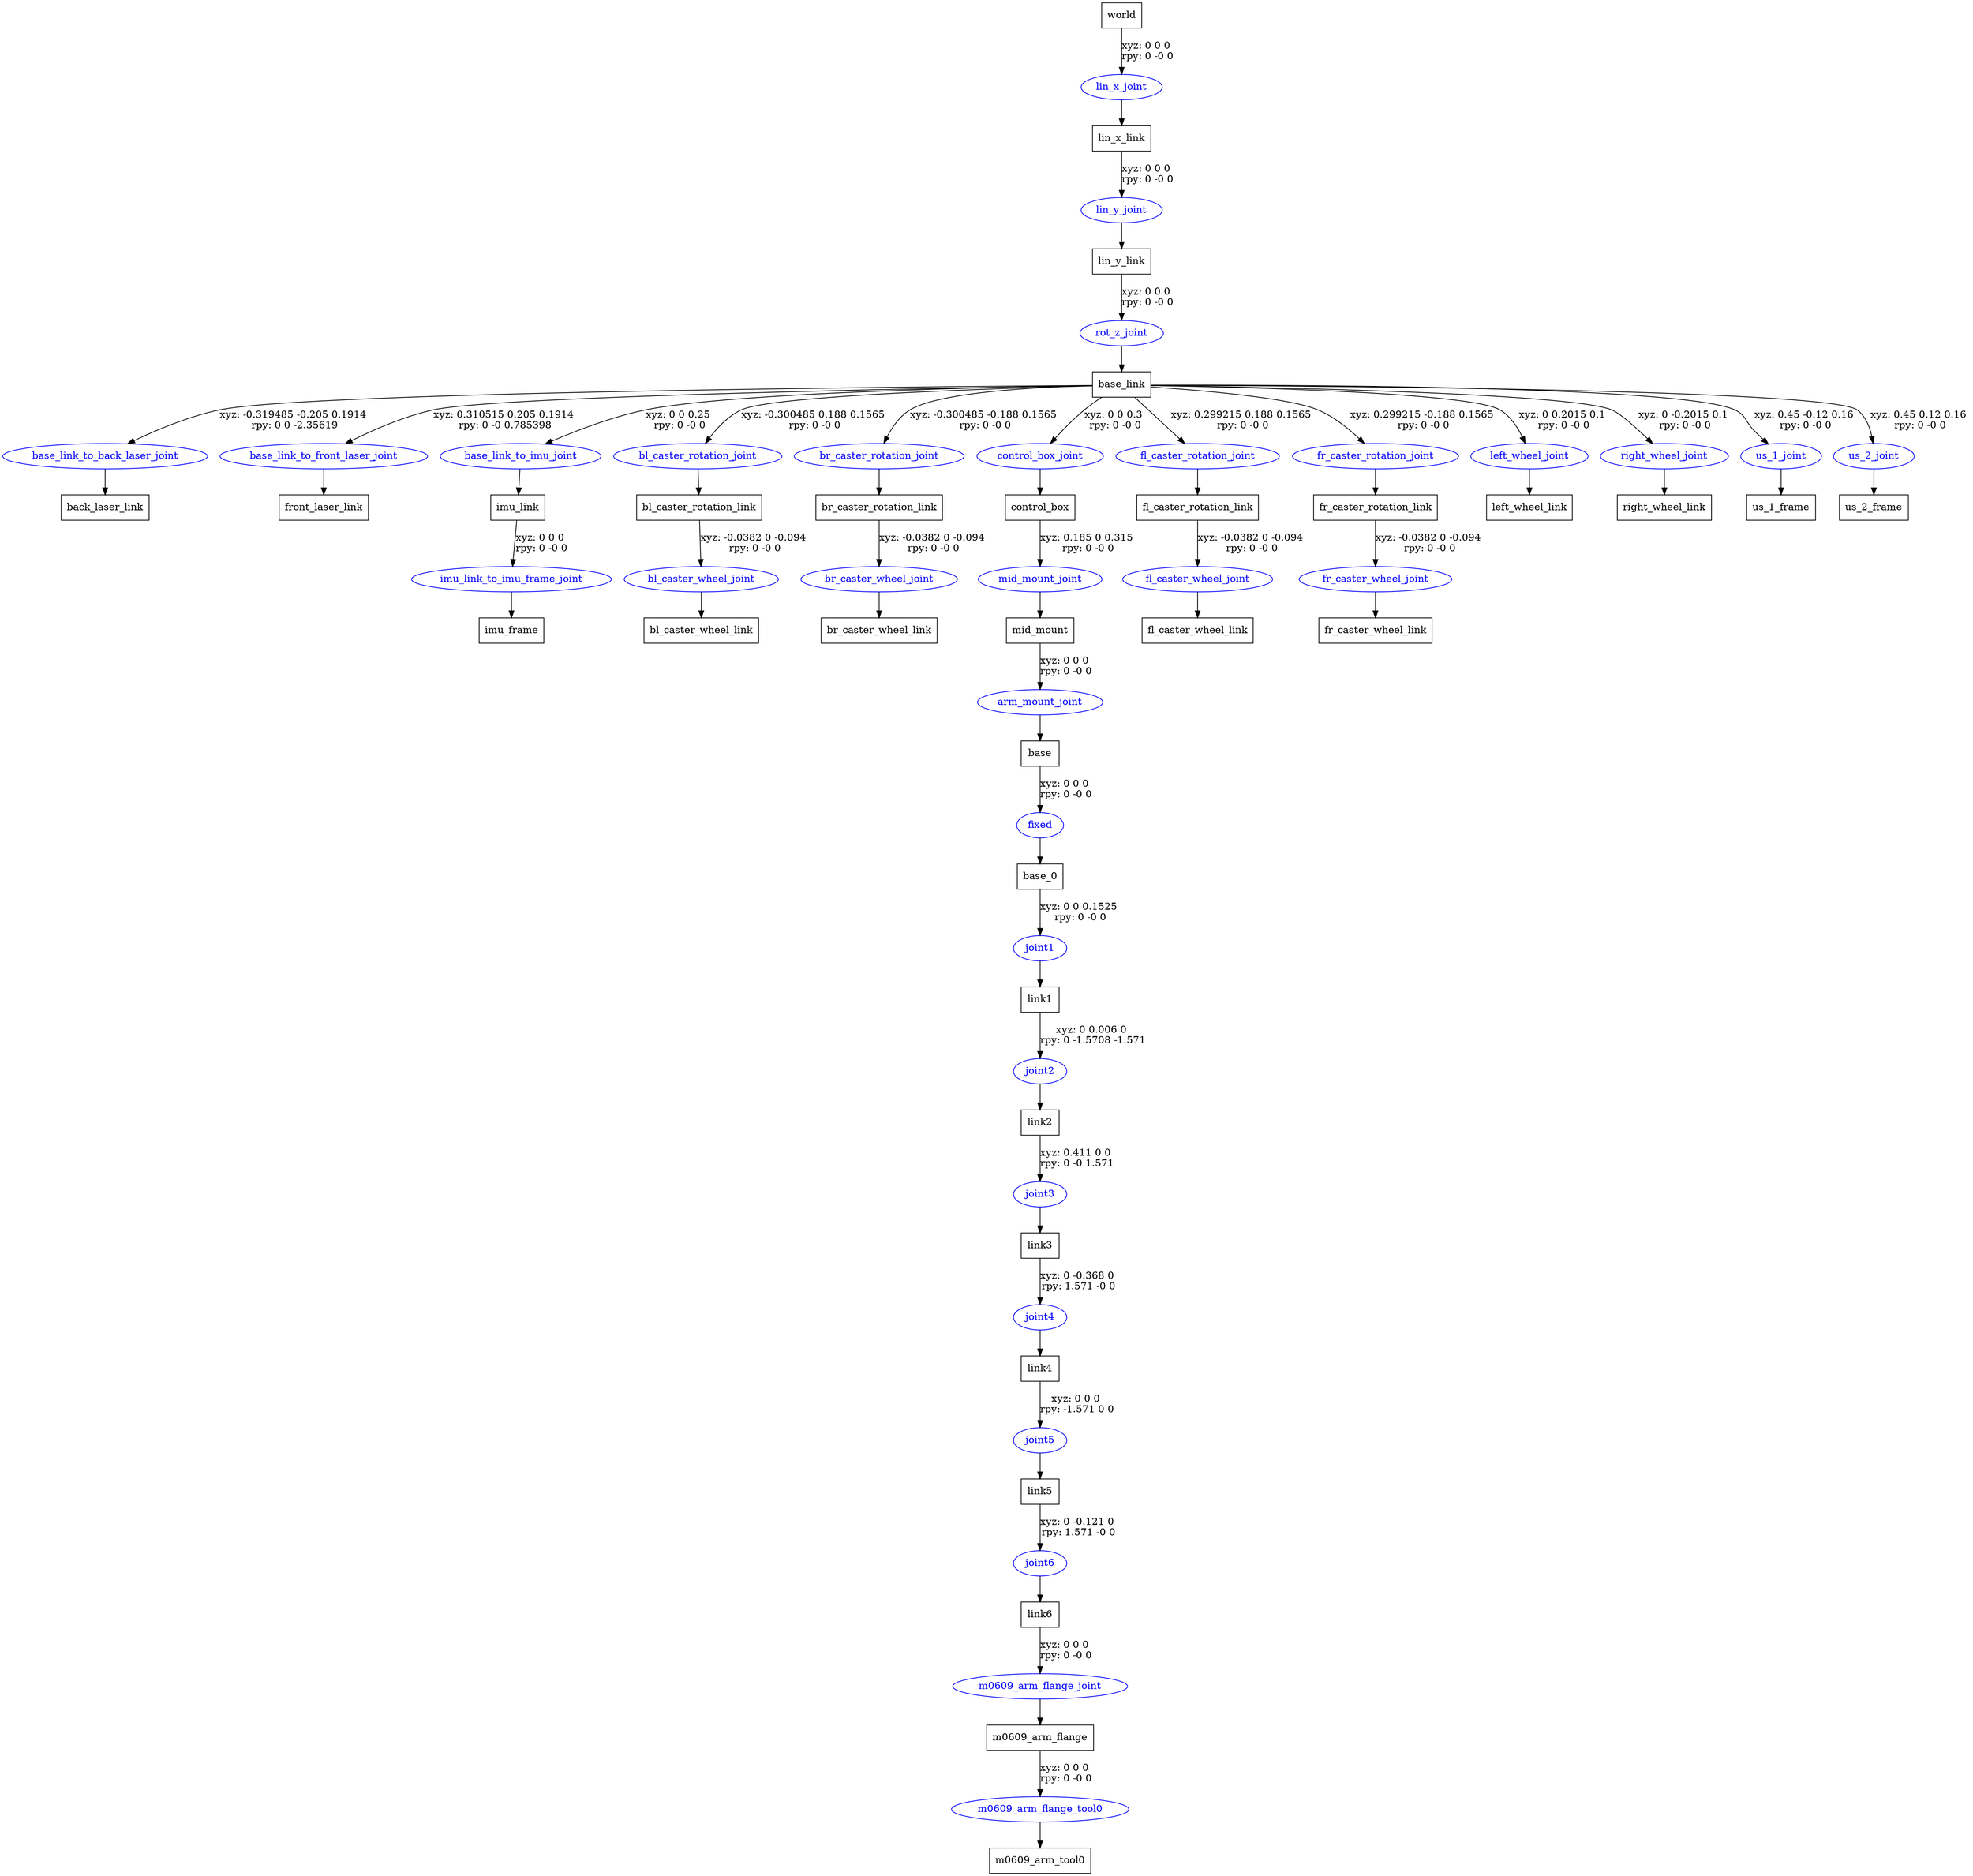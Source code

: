 digraph G {
node [shape=box];
"world" [label="world"];
"lin_x_link" [label="lin_x_link"];
"lin_y_link" [label="lin_y_link"];
"base_link" [label="base_link"];
"back_laser_link" [label="back_laser_link"];
"front_laser_link" [label="front_laser_link"];
"imu_link" [label="imu_link"];
"imu_frame" [label="imu_frame"];
"bl_caster_rotation_link" [label="bl_caster_rotation_link"];
"bl_caster_wheel_link" [label="bl_caster_wheel_link"];
"br_caster_rotation_link" [label="br_caster_rotation_link"];
"br_caster_wheel_link" [label="br_caster_wheel_link"];
"control_box" [label="control_box"];
"mid_mount" [label="mid_mount"];
"base" [label="base"];
"base_0" [label="base_0"];
"link1" [label="link1"];
"link2" [label="link2"];
"link3" [label="link3"];
"link4" [label="link4"];
"link5" [label="link5"];
"link6" [label="link6"];
"m0609_arm_flange" [label="m0609_arm_flange"];
"m0609_arm_tool0" [label="m0609_arm_tool0"];
"fl_caster_rotation_link" [label="fl_caster_rotation_link"];
"fl_caster_wheel_link" [label="fl_caster_wheel_link"];
"fr_caster_rotation_link" [label="fr_caster_rotation_link"];
"fr_caster_wheel_link" [label="fr_caster_wheel_link"];
"left_wheel_link" [label="left_wheel_link"];
"right_wheel_link" [label="right_wheel_link"];
"us_1_frame" [label="us_1_frame"];
"us_2_frame" [label="us_2_frame"];
node [shape=ellipse, color=blue, fontcolor=blue];
"world" -> "lin_x_joint" [label="xyz: 0 0 0 \nrpy: 0 -0 0"]
"lin_x_joint" -> "lin_x_link"
"lin_x_link" -> "lin_y_joint" [label="xyz: 0 0 0 \nrpy: 0 -0 0"]
"lin_y_joint" -> "lin_y_link"
"lin_y_link" -> "rot_z_joint" [label="xyz: 0 0 0 \nrpy: 0 -0 0"]
"rot_z_joint" -> "base_link"
"base_link" -> "base_link_to_back_laser_joint" [label="xyz: -0.319485 -0.205 0.1914 \nrpy: 0 0 -2.35619"]
"base_link_to_back_laser_joint" -> "back_laser_link"
"base_link" -> "base_link_to_front_laser_joint" [label="xyz: 0.310515 0.205 0.1914 \nrpy: 0 -0 0.785398"]
"base_link_to_front_laser_joint" -> "front_laser_link"
"base_link" -> "base_link_to_imu_joint" [label="xyz: 0 0 0.25 \nrpy: 0 -0 0"]
"base_link_to_imu_joint" -> "imu_link"
"imu_link" -> "imu_link_to_imu_frame_joint" [label="xyz: 0 0 0 \nrpy: 0 -0 0"]
"imu_link_to_imu_frame_joint" -> "imu_frame"
"base_link" -> "bl_caster_rotation_joint" [label="xyz: -0.300485 0.188 0.1565 \nrpy: 0 -0 0"]
"bl_caster_rotation_joint" -> "bl_caster_rotation_link"
"bl_caster_rotation_link" -> "bl_caster_wheel_joint" [label="xyz: -0.0382 0 -0.094 \nrpy: 0 -0 0"]
"bl_caster_wheel_joint" -> "bl_caster_wheel_link"
"base_link" -> "br_caster_rotation_joint" [label="xyz: -0.300485 -0.188 0.1565 \nrpy: 0 -0 0"]
"br_caster_rotation_joint" -> "br_caster_rotation_link"
"br_caster_rotation_link" -> "br_caster_wheel_joint" [label="xyz: -0.0382 0 -0.094 \nrpy: 0 -0 0"]
"br_caster_wheel_joint" -> "br_caster_wheel_link"
"base_link" -> "control_box_joint" [label="xyz: 0 0 0.3 \nrpy: 0 -0 0"]
"control_box_joint" -> "control_box"
"control_box" -> "mid_mount_joint" [label="xyz: 0.185 0 0.315 \nrpy: 0 -0 0"]
"mid_mount_joint" -> "mid_mount"
"mid_mount" -> "arm_mount_joint" [label="xyz: 0 0 0 \nrpy: 0 -0 0"]
"arm_mount_joint" -> "base"
"base" -> "fixed" [label="xyz: 0 0 0 \nrpy: 0 -0 0"]
"fixed" -> "base_0"
"base_0" -> "joint1" [label="xyz: 0 0 0.1525 \nrpy: 0 -0 0"]
"joint1" -> "link1"
"link1" -> "joint2" [label="xyz: 0 0.006 0 \nrpy: 0 -1.5708 -1.571"]
"joint2" -> "link2"
"link2" -> "joint3" [label="xyz: 0.411 0 0 \nrpy: 0 -0 1.571"]
"joint3" -> "link3"
"link3" -> "joint4" [label="xyz: 0 -0.368 0 \nrpy: 1.571 -0 0"]
"joint4" -> "link4"
"link4" -> "joint5" [label="xyz: 0 0 0 \nrpy: -1.571 0 0"]
"joint5" -> "link5"
"link5" -> "joint6" [label="xyz: 0 -0.121 0 \nrpy: 1.571 -0 0"]
"joint6" -> "link6"
"link6" -> "m0609_arm_flange_joint" [label="xyz: 0 0 0 \nrpy: 0 -0 0"]
"m0609_arm_flange_joint" -> "m0609_arm_flange"
"m0609_arm_flange" -> "m0609_arm_flange_tool0" [label="xyz: 0 0 0 \nrpy: 0 -0 0"]
"m0609_arm_flange_tool0" -> "m0609_arm_tool0"
"base_link" -> "fl_caster_rotation_joint" [label="xyz: 0.299215 0.188 0.1565 \nrpy: 0 -0 0"]
"fl_caster_rotation_joint" -> "fl_caster_rotation_link"
"fl_caster_rotation_link" -> "fl_caster_wheel_joint" [label="xyz: -0.0382 0 -0.094 \nrpy: 0 -0 0"]
"fl_caster_wheel_joint" -> "fl_caster_wheel_link"
"base_link" -> "fr_caster_rotation_joint" [label="xyz: 0.299215 -0.188 0.1565 \nrpy: 0 -0 0"]
"fr_caster_rotation_joint" -> "fr_caster_rotation_link"
"fr_caster_rotation_link" -> "fr_caster_wheel_joint" [label="xyz: -0.0382 0 -0.094 \nrpy: 0 -0 0"]
"fr_caster_wheel_joint" -> "fr_caster_wheel_link"
"base_link" -> "left_wheel_joint" [label="xyz: 0 0.2015 0.1 \nrpy: 0 -0 0"]
"left_wheel_joint" -> "left_wheel_link"
"base_link" -> "right_wheel_joint" [label="xyz: 0 -0.2015 0.1 \nrpy: 0 -0 0"]
"right_wheel_joint" -> "right_wheel_link"
"base_link" -> "us_1_joint" [label="xyz: 0.45 -0.12 0.16 \nrpy: 0 -0 0"]
"us_1_joint" -> "us_1_frame"
"base_link" -> "us_2_joint" [label="xyz: 0.45 0.12 0.16 \nrpy: 0 -0 0"]
"us_2_joint" -> "us_2_frame"
}
